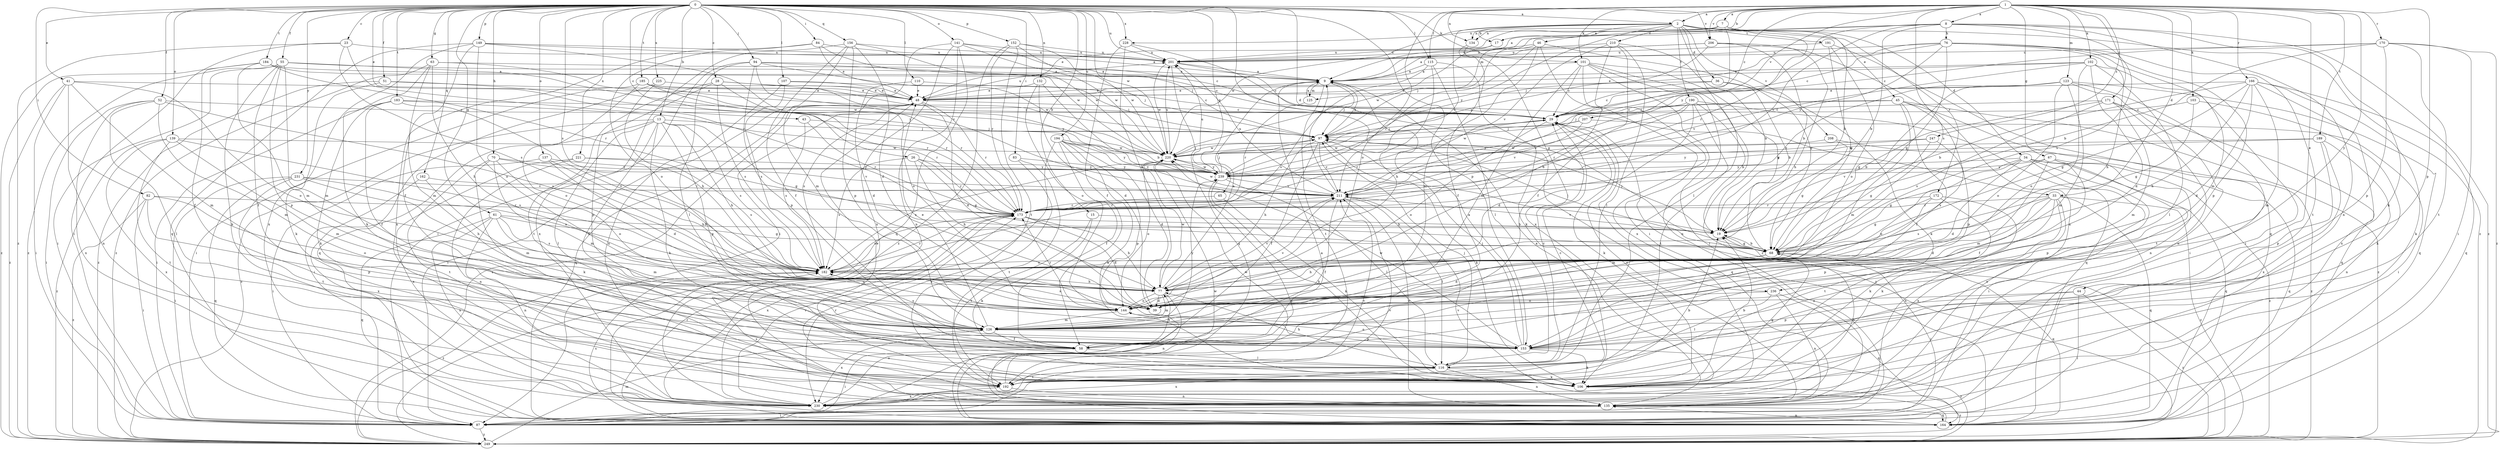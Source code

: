 strict digraph  {
0;
1;
2;
7;
8;
9;
13;
15;
17;
19;
23;
26;
28;
29;
33;
34;
36;
39;
41;
43;
44;
45;
46;
48;
51;
52;
55;
58;
61;
63;
65;
67;
68;
70;
76;
77;
82;
83;
84;
87;
94;
97;
101;
102;
103;
106;
107;
110;
115;
116;
123;
125;
126;
132;
134;
135;
137;
139;
141;
144;
149;
152;
153;
156;
162;
164;
166;
170;
171;
172;
173;
182;
183;
184;
185;
189;
190;
191;
192;
194;
201;
206;
207;
208;
210;
211;
220;
221;
225;
228;
230;
231;
236;
239;
247;
249;
0 -> 2  [label=a];
0 -> 13  [label=b];
0 -> 15  [label=b];
0 -> 23  [label=c];
0 -> 26  [label=c];
0 -> 28  [label=c];
0 -> 33  [label=d];
0 -> 41  [label=e];
0 -> 43  [label=e];
0 -> 51  [label=f];
0 -> 52  [label=f];
0 -> 55  [label=f];
0 -> 61  [label=g];
0 -> 63  [label=g];
0 -> 65  [label=g];
0 -> 70  [label=h];
0 -> 82  [label=i];
0 -> 83  [label=i];
0 -> 84  [label=i];
0 -> 94  [label=j];
0 -> 101  [label=k];
0 -> 107  [label=l];
0 -> 110  [label=l];
0 -> 115  [label=l];
0 -> 132  [label=n];
0 -> 137  [label=o];
0 -> 139  [label=o];
0 -> 141  [label=o];
0 -> 149  [label=p];
0 -> 152  [label=p];
0 -> 153  [label=p];
0 -> 156  [label=q];
0 -> 162  [label=q];
0 -> 182  [label=s];
0 -> 183  [label=t];
0 -> 184  [label=t];
0 -> 185  [label=t];
0 -> 194  [label=u];
0 -> 201  [label=u];
0 -> 206  [label=v];
0 -> 220  [label=w];
0 -> 221  [label=x];
0 -> 225  [label=x];
0 -> 228  [label=x];
0 -> 231  [label=y];
0 -> 236  [label=y];
1 -> 2  [label=a];
1 -> 7  [label=a];
1 -> 8  [label=a];
1 -> 9  [label=a];
1 -> 17  [label=b];
1 -> 29  [label=c];
1 -> 33  [label=d];
1 -> 44  [label=e];
1 -> 67  [label=g];
1 -> 101  [label=k];
1 -> 102  [label=k];
1 -> 103  [label=k];
1 -> 115  [label=l];
1 -> 123  [label=m];
1 -> 134  [label=n];
1 -> 144  [label=o];
1 -> 153  [label=p];
1 -> 166  [label=r];
1 -> 170  [label=r];
1 -> 171  [label=r];
1 -> 182  [label=s];
1 -> 189  [label=t];
1 -> 206  [label=v];
1 -> 207  [label=v];
1 -> 236  [label=y];
1 -> 247  [label=z];
2 -> 17  [label=b];
2 -> 34  [label=d];
2 -> 36  [label=d];
2 -> 45  [label=e];
2 -> 46  [label=e];
2 -> 116  [label=l];
2 -> 134  [label=n];
2 -> 172  [label=r];
2 -> 190  [label=t];
2 -> 191  [label=t];
2 -> 208  [label=v];
2 -> 210  [label=v];
2 -> 211  [label=v];
2 -> 220  [label=w];
2 -> 239  [label=y];
2 -> 249  [label=z];
7 -> 19  [label=b];
7 -> 48  [label=e];
7 -> 134  [label=n];
7 -> 173  [label=r];
7 -> 211  [label=v];
7 -> 228  [label=x];
8 -> 9  [label=a];
8 -> 19  [label=b];
8 -> 76  [label=h];
8 -> 106  [label=k];
8 -> 125  [label=m];
8 -> 135  [label=n];
8 -> 182  [label=s];
8 -> 211  [label=v];
8 -> 239  [label=y];
8 -> 249  [label=z];
9 -> 48  [label=e];
9 -> 97  [label=j];
9 -> 125  [label=m];
9 -> 192  [label=t];
13 -> 58  [label=f];
13 -> 68  [label=g];
13 -> 77  [label=h];
13 -> 87  [label=i];
13 -> 97  [label=j];
13 -> 106  [label=k];
13 -> 116  [label=l];
13 -> 153  [label=p];
13 -> 182  [label=s];
13 -> 249  [label=z];
15 -> 19  [label=b];
15 -> 106  [label=k];
15 -> 192  [label=t];
17 -> 201  [label=u];
17 -> 220  [label=w];
19 -> 68  [label=g];
19 -> 97  [label=j];
19 -> 211  [label=v];
23 -> 87  [label=i];
23 -> 173  [label=r];
23 -> 182  [label=s];
23 -> 201  [label=u];
23 -> 249  [label=z];
26 -> 68  [label=g];
26 -> 77  [label=h];
26 -> 173  [label=r];
26 -> 182  [label=s];
26 -> 239  [label=y];
28 -> 48  [label=e];
28 -> 153  [label=p];
28 -> 173  [label=r];
28 -> 182  [label=s];
28 -> 192  [label=t];
28 -> 239  [label=y];
29 -> 97  [label=j];
29 -> 106  [label=k];
29 -> 144  [label=o];
29 -> 164  [label=q];
29 -> 173  [label=r];
29 -> 249  [label=z];
33 -> 39  [label=d];
33 -> 106  [label=k];
33 -> 153  [label=p];
33 -> 164  [label=q];
33 -> 173  [label=r];
33 -> 182  [label=s];
33 -> 192  [label=t];
33 -> 230  [label=x];
33 -> 249  [label=z];
34 -> 39  [label=d];
34 -> 87  [label=i];
34 -> 144  [label=o];
34 -> 153  [label=p];
34 -> 164  [label=q];
34 -> 211  [label=v];
34 -> 239  [label=y];
34 -> 249  [label=z];
36 -> 19  [label=b];
36 -> 29  [label=c];
36 -> 48  [label=e];
36 -> 106  [label=k];
39 -> 182  [label=s];
39 -> 211  [label=v];
41 -> 48  [label=e];
41 -> 87  [label=i];
41 -> 126  [label=m];
41 -> 135  [label=n];
41 -> 144  [label=o];
41 -> 249  [label=z];
43 -> 97  [label=j];
43 -> 173  [label=r];
43 -> 182  [label=s];
44 -> 87  [label=i];
44 -> 144  [label=o];
44 -> 153  [label=p];
44 -> 249  [label=z];
45 -> 29  [label=c];
45 -> 58  [label=f];
45 -> 97  [label=j];
45 -> 126  [label=m];
45 -> 135  [label=n];
45 -> 153  [label=p];
45 -> 249  [label=z];
46 -> 68  [label=g];
46 -> 87  [label=i];
46 -> 97  [label=j];
46 -> 126  [label=m];
46 -> 173  [label=r];
46 -> 201  [label=u];
48 -> 29  [label=c];
48 -> 39  [label=d];
48 -> 87  [label=i];
48 -> 164  [label=q];
48 -> 173  [label=r];
48 -> 182  [label=s];
48 -> 201  [label=u];
48 -> 249  [label=z];
51 -> 48  [label=e];
51 -> 106  [label=k];
51 -> 173  [label=r];
51 -> 249  [label=z];
52 -> 29  [label=c];
52 -> 87  [label=i];
52 -> 116  [label=l];
52 -> 126  [label=m];
52 -> 182  [label=s];
52 -> 230  [label=x];
55 -> 9  [label=a];
55 -> 58  [label=f];
55 -> 87  [label=i];
55 -> 106  [label=k];
55 -> 126  [label=m];
55 -> 153  [label=p];
55 -> 239  [label=y];
55 -> 249  [label=z];
58 -> 77  [label=h];
58 -> 87  [label=i];
58 -> 116  [label=l];
61 -> 19  [label=b];
61 -> 68  [label=g];
61 -> 126  [label=m];
61 -> 135  [label=n];
61 -> 164  [label=q];
61 -> 182  [label=s];
61 -> 230  [label=x];
63 -> 9  [label=a];
63 -> 77  [label=h];
63 -> 106  [label=k];
63 -> 126  [label=m];
63 -> 220  [label=w];
63 -> 249  [label=z];
65 -> 106  [label=k];
65 -> 173  [label=r];
67 -> 58  [label=f];
67 -> 68  [label=g];
67 -> 126  [label=m];
67 -> 164  [label=q];
67 -> 230  [label=x];
67 -> 239  [label=y];
68 -> 19  [label=b];
68 -> 39  [label=d];
68 -> 77  [label=h];
68 -> 87  [label=i];
68 -> 97  [label=j];
68 -> 164  [label=q];
68 -> 182  [label=s];
70 -> 106  [label=k];
70 -> 126  [label=m];
70 -> 144  [label=o];
70 -> 192  [label=t];
70 -> 211  [label=v];
70 -> 239  [label=y];
76 -> 29  [label=c];
76 -> 68  [label=g];
76 -> 77  [label=h];
76 -> 97  [label=j];
76 -> 126  [label=m];
76 -> 153  [label=p];
76 -> 192  [label=t];
76 -> 201  [label=u];
76 -> 239  [label=y];
77 -> 9  [label=a];
77 -> 39  [label=d];
77 -> 126  [label=m];
77 -> 135  [label=n];
77 -> 144  [label=o];
77 -> 211  [label=v];
77 -> 220  [label=w];
82 -> 87  [label=i];
82 -> 144  [label=o];
82 -> 153  [label=p];
82 -> 173  [label=r];
82 -> 249  [label=z];
83 -> 192  [label=t];
83 -> 230  [label=x];
83 -> 239  [label=y];
84 -> 48  [label=e];
84 -> 144  [label=o];
84 -> 201  [label=u];
84 -> 220  [label=w];
84 -> 230  [label=x];
87 -> 9  [label=a];
87 -> 211  [label=v];
87 -> 249  [label=z];
94 -> 9  [label=a];
94 -> 97  [label=j];
94 -> 116  [label=l];
94 -> 144  [label=o];
94 -> 153  [label=p];
94 -> 220  [label=w];
94 -> 230  [label=x];
97 -> 9  [label=a];
97 -> 58  [label=f];
97 -> 77  [label=h];
97 -> 106  [label=k];
97 -> 211  [label=v];
97 -> 220  [label=w];
101 -> 9  [label=a];
101 -> 29  [label=c];
101 -> 68  [label=g];
101 -> 87  [label=i];
101 -> 126  [label=m];
101 -> 135  [label=n];
101 -> 230  [label=x];
101 -> 249  [label=z];
102 -> 9  [label=a];
102 -> 39  [label=d];
102 -> 48  [label=e];
102 -> 87  [label=i];
102 -> 116  [label=l];
102 -> 144  [label=o];
102 -> 211  [label=v];
103 -> 29  [label=c];
103 -> 68  [label=g];
103 -> 106  [label=k];
106 -> 19  [label=b];
106 -> 48  [label=e];
106 -> 68  [label=g];
106 -> 249  [label=z];
107 -> 48  [label=e];
107 -> 97  [label=j];
107 -> 135  [label=n];
107 -> 182  [label=s];
110 -> 29  [label=c];
110 -> 39  [label=d];
110 -> 48  [label=e];
115 -> 9  [label=a];
115 -> 77  [label=h];
115 -> 106  [label=k];
115 -> 116  [label=l];
115 -> 182  [label=s];
116 -> 29  [label=c];
116 -> 77  [label=h];
116 -> 97  [label=j];
116 -> 106  [label=k];
116 -> 135  [label=n];
116 -> 192  [label=t];
116 -> 230  [label=x];
123 -> 48  [label=e];
123 -> 68  [label=g];
123 -> 87  [label=i];
123 -> 126  [label=m];
123 -> 135  [label=n];
123 -> 144  [label=o];
123 -> 164  [label=q];
123 -> 173  [label=r];
125 -> 9  [label=a];
125 -> 173  [label=r];
126 -> 48  [label=e];
126 -> 58  [label=f];
126 -> 153  [label=p];
126 -> 182  [label=s];
126 -> 230  [label=x];
126 -> 239  [label=y];
132 -> 19  [label=b];
132 -> 39  [label=d];
132 -> 48  [label=e];
132 -> 144  [label=o];
134 -> 58  [label=f];
134 -> 230  [label=x];
135 -> 9  [label=a];
135 -> 29  [label=c];
135 -> 87  [label=i];
135 -> 164  [label=q];
135 -> 173  [label=r];
135 -> 182  [label=s];
137 -> 39  [label=d];
137 -> 77  [label=h];
137 -> 87  [label=i];
137 -> 239  [label=y];
139 -> 126  [label=m];
139 -> 182  [label=s];
139 -> 192  [label=t];
139 -> 220  [label=w];
139 -> 230  [label=x];
139 -> 249  [label=z];
141 -> 29  [label=c];
141 -> 87  [label=i];
141 -> 135  [label=n];
141 -> 164  [label=q];
141 -> 201  [label=u];
141 -> 220  [label=w];
141 -> 230  [label=x];
144 -> 126  [label=m];
144 -> 173  [label=r];
149 -> 9  [label=a];
149 -> 58  [label=f];
149 -> 144  [label=o];
149 -> 164  [label=q];
149 -> 201  [label=u];
149 -> 211  [label=v];
149 -> 230  [label=x];
152 -> 97  [label=j];
152 -> 173  [label=r];
152 -> 192  [label=t];
152 -> 201  [label=u];
152 -> 220  [label=w];
152 -> 249  [label=z];
153 -> 9  [label=a];
153 -> 97  [label=j];
153 -> 106  [label=k];
153 -> 144  [label=o];
153 -> 220  [label=w];
153 -> 249  [label=z];
156 -> 39  [label=d];
156 -> 58  [label=f];
156 -> 87  [label=i];
156 -> 126  [label=m];
156 -> 153  [label=p];
156 -> 201  [label=u];
156 -> 220  [label=w];
162 -> 126  [label=m];
162 -> 211  [label=v];
162 -> 230  [label=x];
164 -> 135  [label=n];
164 -> 173  [label=r];
164 -> 182  [label=s];
164 -> 211  [label=v];
164 -> 220  [label=w];
164 -> 239  [label=y];
166 -> 19  [label=b];
166 -> 39  [label=d];
166 -> 48  [label=e];
166 -> 68  [label=g];
166 -> 77  [label=h];
166 -> 106  [label=k];
166 -> 126  [label=m];
166 -> 164  [label=q];
166 -> 230  [label=x];
170 -> 19  [label=b];
170 -> 29  [label=c];
170 -> 87  [label=i];
170 -> 153  [label=p];
170 -> 192  [label=t];
170 -> 201  [label=u];
170 -> 249  [label=z];
171 -> 19  [label=b];
171 -> 29  [label=c];
171 -> 126  [label=m];
171 -> 164  [label=q];
171 -> 182  [label=s];
171 -> 192  [label=t];
172 -> 68  [label=g];
172 -> 106  [label=k];
172 -> 126  [label=m];
172 -> 135  [label=n];
172 -> 173  [label=r];
173 -> 19  [label=b];
173 -> 39  [label=d];
173 -> 77  [label=h];
173 -> 182  [label=s];
173 -> 230  [label=x];
182 -> 77  [label=h];
182 -> 173  [label=r];
182 -> 249  [label=z];
183 -> 29  [label=c];
183 -> 58  [label=f];
183 -> 87  [label=i];
183 -> 106  [label=k];
183 -> 173  [label=r];
183 -> 182  [label=s];
184 -> 9  [label=a];
184 -> 29  [label=c];
184 -> 58  [label=f];
184 -> 126  [label=m];
184 -> 173  [label=r];
184 -> 249  [label=z];
185 -> 29  [label=c];
185 -> 48  [label=e];
185 -> 87  [label=i];
185 -> 97  [label=j];
185 -> 144  [label=o];
185 -> 173  [label=r];
189 -> 135  [label=n];
189 -> 153  [label=p];
189 -> 220  [label=w];
189 -> 230  [label=x];
189 -> 239  [label=y];
190 -> 19  [label=b];
190 -> 29  [label=c];
190 -> 39  [label=d];
190 -> 164  [label=q];
190 -> 173  [label=r];
190 -> 192  [label=t];
190 -> 211  [label=v];
191 -> 68  [label=g];
191 -> 144  [label=o];
191 -> 164  [label=q];
191 -> 201  [label=u];
192 -> 19  [label=b];
192 -> 29  [label=c];
192 -> 135  [label=n];
192 -> 220  [label=w];
192 -> 230  [label=x];
194 -> 39  [label=d];
194 -> 58  [label=f];
194 -> 106  [label=k];
194 -> 153  [label=p];
194 -> 164  [label=q];
194 -> 211  [label=v];
194 -> 220  [label=w];
194 -> 239  [label=y];
201 -> 9  [label=a];
201 -> 29  [label=c];
201 -> 164  [label=q];
201 -> 220  [label=w];
206 -> 9  [label=a];
206 -> 19  [label=b];
206 -> 77  [label=h];
206 -> 135  [label=n];
206 -> 201  [label=u];
206 -> 239  [label=y];
207 -> 87  [label=i];
207 -> 97  [label=j];
207 -> 211  [label=v];
207 -> 220  [label=w];
208 -> 68  [label=g];
208 -> 220  [label=w];
208 -> 249  [label=z];
210 -> 19  [label=b];
210 -> 58  [label=f];
210 -> 77  [label=h];
210 -> 116  [label=l];
210 -> 201  [label=u];
210 -> 211  [label=v];
211 -> 9  [label=a];
211 -> 58  [label=f];
211 -> 116  [label=l];
211 -> 135  [label=n];
211 -> 173  [label=r];
211 -> 201  [label=u];
211 -> 220  [label=w];
220 -> 97  [label=j];
220 -> 144  [label=o];
220 -> 182  [label=s];
220 -> 201  [label=u];
220 -> 239  [label=y];
221 -> 135  [label=n];
221 -> 182  [label=s];
221 -> 230  [label=x];
221 -> 239  [label=y];
225 -> 48  [label=e];
225 -> 77  [label=h];
225 -> 164  [label=q];
228 -> 58  [label=f];
228 -> 68  [label=g];
228 -> 77  [label=h];
228 -> 201  [label=u];
230 -> 19  [label=b];
230 -> 144  [label=o];
230 -> 173  [label=r];
230 -> 211  [label=v];
231 -> 77  [label=h];
231 -> 87  [label=i];
231 -> 164  [label=q];
231 -> 182  [label=s];
231 -> 192  [label=t];
231 -> 211  [label=v];
236 -> 116  [label=l];
236 -> 135  [label=n];
236 -> 144  [label=o];
236 -> 164  [label=q];
239 -> 29  [label=c];
239 -> 97  [label=j];
239 -> 106  [label=k];
239 -> 116  [label=l];
239 -> 201  [label=u];
239 -> 211  [label=v];
239 -> 220  [label=w];
247 -> 68  [label=g];
247 -> 182  [label=s];
247 -> 220  [label=w];
247 -> 239  [label=y];
249 -> 126  [label=m];
}
